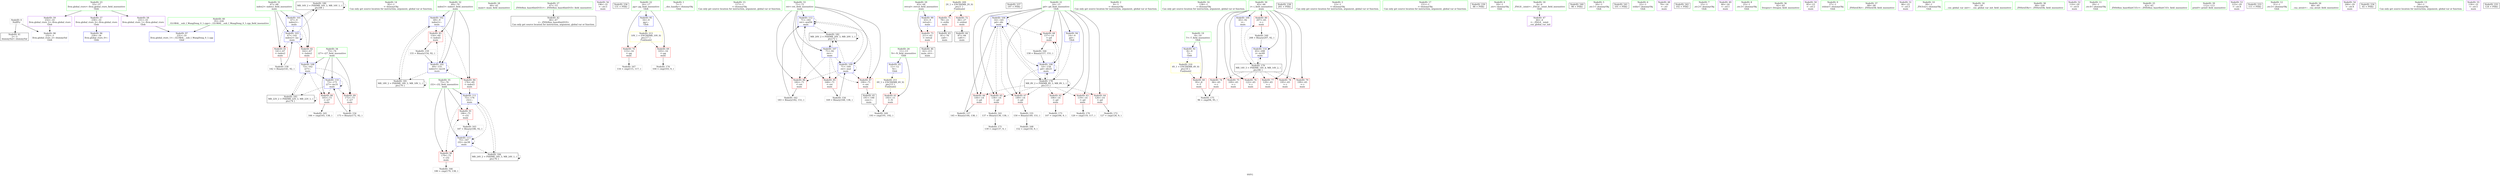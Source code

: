 digraph "SVFG" {
	label="SVFG";

	Node0x557d0a39b110 [shape=record,color=grey,label="{NodeID: 0\nNullPtr}"];
	Node0x557d0a39b110 -> Node0x557d0a3b5a10[style=solid];
	Node0x557d0a39b110 -> Node0x557d0a3b6250[style=solid];
	Node0x557d0a3c5840 [shape=record,color=black,label="{NodeID: 180\nMR_16V_2 = PHI(MR_16V_3, MR_16V_1, )\npts\{68 \}\n}"];
	Node0x557d0a3c5840 -> Node0x557d0a3b64f0[style=dashed];
	Node0x557d0a3c5840 -> Node0x557d0a3c5840[style=dashed];
	Node0x557d0a3b6150 [shape=record,color=blue,label="{NodeID: 97\n231\<--35\nllvm.global_ctors_1\<--_GLOBAL__sub_I_WangDong_0_1.cpp\nGlob }"];
	Node0x557d0a399dc0 [shape=record,color=green,label="{NodeID: 14\n92\<--1\n\<--dummyObj\nCan only get source location for instruction, argument, global var or function.}"];
	Node0x557d0a3bad50 [shape=record,color=blue,label="{NodeID: 111\n75\<--176\ni32\<--\nmain\n}"];
	Node0x557d0a3bad50 -> Node0x557d0a3b92f0[style=dashed];
	Node0x557d0a3bad50 -> Node0x557d0a3b93c0[style=dashed];
	Node0x557d0a3bad50 -> Node0x557d0a3baef0[style=dashed];
	Node0x557d0a3bad50 -> Node0x557d0a3c6c40[style=dashed];
	Node0x557d0a3b4f80 [shape=record,color=green,label="{NodeID: 28\n60\<--61\nmain\<--main_field_insensitive\n}"];
	Node0x557d0a3b5b10 [shape=record,color=black,label="{NodeID: 42\n46\<--47\n\<--_ZNSt8ios_base4InitD1Ev\nCan only get source location for instruction, argument, global var or function.}"];
	Node0x557d0a3b76c0 [shape=record,color=purple,label="{NodeID: 56\n196\<--31\n\<--.str.5\nmain\n}"];
	Node0x557d0a3dbe70 [shape=record,color=black,label="{NodeID: 236\n131 = PHI()\n}"];
	Node0x557d0a3b82b0 [shape=record,color=red,label="{NodeID: 70\n115\<--16\n\<--pg\nmain\n}"];
	Node0x557d0a3b82b0 -> Node0x557d0a3be960[style=solid];
	Node0x557d0a3be960 [shape=record,color=grey,label="{NodeID: 167\n116 = cmp(115, 117, )\n}"];
	Node0x557d0a3b8e10 [shape=record,color=red,label="{NodeID: 84\n176\<--69\n\<--index5\nmain\n}"];
	Node0x557d0a3b8e10 -> Node0x557d0a3bad50[style=solid];
	Node0x557d0a398680 [shape=record,color=green,label="{NodeID: 1\n7\<--1\n__dso_handle\<--dummyObj\nGlob }"];
	Node0x557d0a3c5d40 [shape=record,color=black,label="{NodeID: 181\nMR_18V_2 = PHI(MR_18V_3, MR_18V_1, )\npts\{70 \}\n}"];
	Node0x557d0a3c5d40 -> Node0x557d0a3b65c0[style=dashed];
	Node0x557d0a3c5d40 -> Node0x557d0a3c5d40[style=dashed];
	Node0x557d0a3b6250 [shape=record,color=blue, style = dotted,label="{NodeID: 98\n232\<--3\nllvm.global_ctors_2\<--dummyVal\nGlob }"];
	Node0x557d0a398b00 [shape=record,color=green,label="{NodeID: 15\n117\<--1\n\<--dummyObj\nCan only get source location for instruction, argument, global var or function.}"];
	Node0x557d0a3bae20 [shape=record,color=blue,label="{NodeID: 112\n71\<--183\nret\<--mul36\nmain\n}"];
	Node0x557d0a3bae20 -> Node0x557d0a3b8fb0[style=dashed];
	Node0x557d0a3bae20 -> Node0x557d0a3b9080[style=dashed];
	Node0x557d0a3bae20 -> Node0x557d0a3bae20[style=dashed];
	Node0x557d0a3bae20 -> Node0x557d0a3c6240[style=dashed];
	Node0x557d0a3b5010 [shape=record,color=green,label="{NodeID: 29\n63\<--64\nretval\<--retval_field_insensitive\nmain\n}"];
	Node0x557d0a3b5010 -> Node0x557d0a3b8520[style=solid];
	Node0x557d0a3b5010 -> Node0x557d0a3b6350[style=solid];
	Node0x557d0a3cfd60 [shape=record,color=yellow,style=double,label="{NodeID: 209\n2V_1 = ENCHI(MR_2V_0)\npts\{1 \}\nFun[main]}"];
	Node0x557d0a3cfd60 -> Node0x557d0a3b8380[style=dashed];
	Node0x557d0a3cfd60 -> Node0x557d0a3b8450[style=dashed];
	Node0x557d0a3b5c10 [shape=record,color=black,label="{NodeID: 43\n81\<--78\ncall\<--\nmain\n}"];
	Node0x557d0a3b7790 [shape=record,color=purple,label="{NodeID: 57\n230\<--33\nllvm.global_ctors_0\<--llvm.global_ctors\nGlob }"];
	Node0x557d0a3b7790 -> Node0x557d0a3b6050[style=solid];
	Node0x557d0a3dbf70 [shape=record,color=black,label="{NodeID: 237\n197 = PHI()\n}"];
	Node0x557d0a3b6c50 [shape=record,color=grey,label="{NodeID: 154\n173 = Binary(172, 92, )\n}"];
	Node0x557d0a3b6c50 -> Node0x557d0a3bac80[style=solid];
	Node0x557d0a3b8380 [shape=record,color=red,label="{NodeID: 71\n78\<--22\n\<--stdin\nmain\n}"];
	Node0x557d0a3b8380 -> Node0x557d0a3b5c10[style=solid];
	Node0x557d0a3beae0 [shape=record,color=grey,label="{NodeID: 168\n152 = cmp(150, 9, )\n}"];
	Node0x557d0a3b8ee0 [shape=record,color=red,label="{NodeID: 85\n168\<--71\n\<--ret\nmain\n}"];
	Node0x557d0a3b8ee0 -> Node0x557d0a3b6f50[style=solid];
	Node0x557d0a39acd0 [shape=record,color=green,label="{NodeID: 2\n9\<--1\n\<--dummyObj\nCan only get source location for instruction, argument, global var or function.}"];
	Node0x557d0a3c6240 [shape=record,color=black,label="{NodeID: 182\nMR_20V_2 = PHI(MR_20V_3, MR_20V_1, )\npts\{72 \}\n}"];
	Node0x557d0a3c6240 -> Node0x557d0a3baa10[style=dashed];
	Node0x557d0a3c6240 -> Node0x557d0a3c6240[style=dashed];
	Node0x557d0a3b6350 [shape=record,color=blue,label="{NodeID: 99\n63\<--9\nretval\<--\nmain\n}"];
	Node0x557d0a3b6350 -> Node0x557d0a3b8520[style=dashed];
	Node0x557d0a398bd0 [shape=record,color=green,label="{NodeID: 16\n138\<--1\n\<--dummyObj\nCan only get source location for instruction, argument, global var or function.}"];
	Node0x557d0a3baef0 [shape=record,color=blue,label="{NodeID: 113\n75\<--187\ni32\<--inc38\nmain\n}"];
	Node0x557d0a3baef0 -> Node0x557d0a3b92f0[style=dashed];
	Node0x557d0a3baef0 -> Node0x557d0a3b93c0[style=dashed];
	Node0x557d0a3baef0 -> Node0x557d0a3baef0[style=dashed];
	Node0x557d0a3baef0 -> Node0x557d0a3c6c40[style=dashed];
	Node0x557d0a3b50a0 [shape=record,color=green,label="{NodeID: 30\n65\<--66\ni\<--i_field_insensitive\nmain\n}"];
	Node0x557d0a3b50a0 -> Node0x557d0a3b85f0[style=solid];
	Node0x557d0a3b50a0 -> Node0x557d0a3b86c0[style=solid];
	Node0x557d0a3b50a0 -> Node0x557d0a3b8790[style=solid];
	Node0x557d0a3b50a0 -> Node0x557d0a3b8860[style=solid];
	Node0x557d0a3b50a0 -> Node0x557d0a3b8930[style=solid];
	Node0x557d0a3b50a0 -> Node0x557d0a3b8a00[style=solid];
	Node0x557d0a3b50a0 -> Node0x557d0a3b8ad0[style=solid];
	Node0x557d0a3b50a0 -> Node0x557d0a3b6420[style=solid];
	Node0x557d0a3b50a0 -> Node0x557d0a3bafc0[style=solid];
	Node0x557d0a3d0880 [shape=record,color=yellow,style=double,label="{NodeID: 210\n4V_1 = ENCHI(MR_4V_0)\npts\{10 \}\nFun[main]}"];
	Node0x557d0a3d0880 -> Node0x557d0a3b7a90[style=dashed];
	Node0x557d0a3b5ce0 [shape=record,color=black,label="{NodeID: 44\n87\<--84\ncall1\<--\nmain\n}"];
	Node0x557d0a3b7890 [shape=record,color=purple,label="{NodeID: 58\n231\<--33\nllvm.global_ctors_1\<--llvm.global_ctors\nGlob }"];
	Node0x557d0a3b7890 -> Node0x557d0a3b6150[style=solid];
	Node0x557d0a3dc070 [shape=record,color=black,label="{NodeID: 238\n201 = PHI()\n}"];
	Node0x557d0a3b6dd0 [shape=record,color=grey,label="{NodeID: 155\n150 = Binary(149, 151, )\n}"];
	Node0x557d0a3b6dd0 -> Node0x557d0a3beae0[style=solid];
	Node0x557d0a3b8450 [shape=record,color=red,label="{NodeID: 72\n84\<--27\n\<--stdout\nmain\n}"];
	Node0x557d0a3b8450 -> Node0x557d0a3b5ce0[style=solid];
	Node0x557d0a3bec60 [shape=record,color=grey,label="{NodeID: 169\n193 = cmp(191, 192, )\n}"];
	Node0x557d0a3b8fb0 [shape=record,color=red,label="{NodeID: 86\n182\<--71\n\<--ret\nmain\n}"];
	Node0x557d0a3b8fb0 -> Node0x557d0a3be1e0[style=solid];
	Node0x557d0a397790 [shape=record,color=green,label="{NodeID: 3\n12\<--1\n\<--dummyObj\nCan only get source location for instruction, argument, global var or function.}"];
	Node0x557d0a3c6740 [shape=record,color=black,label="{NodeID: 183\nMR_22V_2 = PHI(MR_22V_3, MR_22V_1, )\npts\{74 \}\n}"];
	Node0x557d0a3c6740 -> Node0x557d0a3baae0[style=dashed];
	Node0x557d0a3c6740 -> Node0x557d0a3c6740[style=dashed];
	Node0x557d0a3b6420 [shape=record,color=blue,label="{NodeID: 100\n65\<--92\ni\<--\nmain\n}"];
	Node0x557d0a3b6420 -> Node0x557d0a3c5340[style=dashed];
	Node0x557d0a398ca0 [shape=record,color=green,label="{NodeID: 17\n151\<--1\n\<--dummyObj\nCan only get source location for instruction, argument, global var or function.}"];
	Node0x557d0a3bafc0 [shape=record,color=blue,label="{NodeID: 114\n65\<--208\ni\<--inc49\nmain\n}"];
	Node0x557d0a3bafc0 -> Node0x557d0a3c5340[style=dashed];
	Node0x557d0a3b5130 [shape=record,color=green,label="{NodeID: 31\n67\<--68\nindex2\<--index2_field_insensitive\nmain\n}"];
	Node0x557d0a3b5130 -> Node0x557d0a3b8ba0[style=solid];
	Node0x557d0a3b5130 -> Node0x557d0a3b8c70[style=solid];
	Node0x557d0a3b5130 -> Node0x557d0a3b64f0[style=solid];
	Node0x557d0a3b5130 -> Node0x557d0a3b6690[style=solid];
	Node0x557d0a3d0960 [shape=record,color=yellow,style=double,label="{NodeID: 211\n6V_1 = ENCHI(MR_6V_0)\npts\{13 \}\nFun[main]}"];
	Node0x557d0a3d0960 -> Node0x557d0a3b7b60[style=dashed];
	Node0x557d0a3b5db0 [shape=record,color=black,label="{NodeID: 45\n191\<--190\nconv\<--\nmain\n}"];
	Node0x557d0a3b5db0 -> Node0x557d0a3bec60[style=solid];
	Node0x557d0a3b7990 [shape=record,color=purple,label="{NodeID: 59\n232\<--33\nllvm.global_ctors_2\<--llvm.global_ctors\nGlob }"];
	Node0x557d0a3b7990 -> Node0x557d0a3b6250[style=solid];
	Node0x557d0a3dcd50 [shape=record,color=black,label="{NodeID: 239\n88 = PHI()\n}"];
	Node0x557d0a3b6f50 [shape=record,color=grey,label="{NodeID: 156\n169 = Binary(168, 138, )\n}"];
	Node0x557d0a3b6f50 -> Node0x557d0a3babb0[style=solid];
	Node0x557d0a3b8520 [shape=record,color=red,label="{NodeID: 73\n211\<--63\n\<--retval\nmain\n}"];
	Node0x557d0a3b8520 -> Node0x557d0a3b5e80[style=solid];
	Node0x557d0a3bede0 [shape=record,color=grey,label="{NodeID: 170\n120 = cmp(119, 117, )\n}"];
	Node0x557d0a3b9080 [shape=record,color=red,label="{NodeID: 87\n190\<--71\n\<--ret\nmain\n}"];
	Node0x557d0a3b9080 -> Node0x557d0a3b5db0[style=solid];
	Node0x557d0a39a270 [shape=record,color=green,label="{NodeID: 4\n18\<--1\n.str\<--dummyObj\nGlob }"];
	Node0x557d0a3c6c40 [shape=record,color=black,label="{NodeID: 184\nMR_24V_2 = PHI(MR_24V_3, MR_24V_1, )\npts\{76 \}\n}"];
	Node0x557d0a3c6c40 -> Node0x557d0a3bad50[style=dashed];
	Node0x557d0a3c6c40 -> Node0x557d0a3c6c40[style=dashed];
	Node0x557d0a3b64f0 [shape=record,color=blue,label="{NodeID: 101\n67\<--9\nindex2\<--\nmain\n}"];
	Node0x557d0a3b64f0 -> Node0x557d0a3b8ba0[style=dashed];
	Node0x557d0a3b64f0 -> Node0x557d0a3b8c70[style=dashed];
	Node0x557d0a3b64f0 -> Node0x557d0a3b6690[style=dashed];
	Node0x557d0a3b64f0 -> Node0x557d0a3c5840[style=dashed];
	Node0x557d0a399e90 [shape=record,color=green,label="{NodeID: 18\n4\<--6\n_ZStL8__ioinit\<--_ZStL8__ioinit_field_insensitive\nGlob }"];
	Node0x557d0a399e90 -> Node0x557d0a3b5f50[style=solid];
	Node0x557d0a3b5200 [shape=record,color=green,label="{NodeID: 32\n69\<--70\nindex5\<--index5_field_insensitive\nmain\n}"];
	Node0x557d0a3b5200 -> Node0x557d0a3b8d40[style=solid];
	Node0x557d0a3b5200 -> Node0x557d0a3b8e10[style=solid];
	Node0x557d0a3b5200 -> Node0x557d0a3b65c0[style=solid];
	Node0x557d0a3b5200 -> Node0x557d0a3ba870[style=solid];
	Node0x557d0a3b5e80 [shape=record,color=black,label="{NodeID: 46\n62\<--211\nmain_ret\<--\nmain\n}"];
	Node0x557d0a3b7a90 [shape=record,color=red,label="{NodeID: 60\n95\<--8\n\<--T\nmain\n}"];
	Node0x557d0a3b7a90 -> Node0x557d0a3bf560[style=solid];
	Node0x557d0a3dce50 [shape=record,color=black,label="{NodeID: 240\n98 = PHI()\n}"];
	Node0x557d0a3bda60 [shape=record,color=grey,label="{NodeID: 157\n145 = Binary(144, 138, )\n}"];
	Node0x557d0a3bda60 -> Node0x557d0a3b6760[style=solid];
	Node0x557d0a3b85f0 [shape=record,color=red,label="{NodeID: 74\n94\<--65\n\<--i\nmain\n}"];
	Node0x557d0a3b85f0 -> Node0x557d0a3bf560[style=solid];
	Node0x557d0a3bef60 [shape=record,color=grey,label="{NodeID: 171\n139 = cmp(137, 9, )\n}"];
	Node0x557d0a3b9150 [shape=record,color=red,label="{NodeID: 88\n165\<--73\n\<--i27\nmain\n}"];
	Node0x557d0a3b9150 -> Node0x557d0a3be660[style=solid];
	Node0x557d0a399b40 [shape=record,color=green,label="{NodeID: 5\n20\<--1\n.str.1\<--dummyObj\nGlob }"];
	Node0x557d0a3b65c0 [shape=record,color=blue,label="{NodeID: 102\n69\<--9\nindex5\<--\nmain\n}"];
	Node0x557d0a3b65c0 -> Node0x557d0a3b8d40[style=dashed];
	Node0x557d0a3b65c0 -> Node0x557d0a3b8e10[style=dashed];
	Node0x557d0a3b65c0 -> Node0x557d0a3ba870[style=dashed];
	Node0x557d0a3b65c0 -> Node0x557d0a3c5d40[style=dashed];
	Node0x557d0a399f60 [shape=record,color=green,label="{NodeID: 19\n8\<--10\nT\<--T_field_insensitive\nGlob }"];
	Node0x557d0a399f60 -> Node0x557d0a3b7a90[style=solid];
	Node0x557d0a399f60 -> Node0x557d0a3b9490[style=solid];
	Node0x557d0a3b52d0 [shape=record,color=green,label="{NodeID: 33\n71\<--72\nret\<--ret_field_insensitive\nmain\n}"];
	Node0x557d0a3b52d0 -> Node0x557d0a3b8ee0[style=solid];
	Node0x557d0a3b52d0 -> Node0x557d0a3b8fb0[style=solid];
	Node0x557d0a3b52d0 -> Node0x557d0a3b9080[style=solid];
	Node0x557d0a3b52d0 -> Node0x557d0a3baa10[style=solid];
	Node0x557d0a3b52d0 -> Node0x557d0a3babb0[style=solid];
	Node0x557d0a3b52d0 -> Node0x557d0a3bae20[style=solid];
	Node0x557d0a3d0b20 [shape=record,color=yellow,style=double,label="{NodeID: 213\n10V_1 = ENCHI(MR_10V_0)\npts\{17 \}\nFun[main]}"];
	Node0x557d0a3d0b20 -> Node0x557d0a3b81e0[style=dashed];
	Node0x557d0a3d0b20 -> Node0x557d0a3b82b0[style=dashed];
	Node0x557d0a3b5f50 [shape=record,color=purple,label="{NodeID: 47\n44\<--4\n\<--_ZStL8__ioinit\n__cxx_global_var_init\n}"];
	Node0x557d0a3b7b60 [shape=record,color=red,label="{NodeID: 61\n192\<--11\n\<--N\nmain\n}"];
	Node0x557d0a3b7b60 -> Node0x557d0a3bec60[style=solid];
	Node0x557d0a3dcfb0 [shape=record,color=black,label="{NodeID: 241\n101 = PHI()\n}"];
	Node0x557d0a3bdbe0 [shape=record,color=grey,label="{NodeID: 158\n142 = Binary(141, 92, )\n}"];
	Node0x557d0a3bdbe0 -> Node0x557d0a3b6690[style=solid];
	Node0x557d0a3b86c0 [shape=record,color=red,label="{NodeID: 75\n109\<--65\n\<--i\nmain\n}"];
	Node0x557d0a3bf0e0 [shape=record,color=grey,label="{NodeID: 172\n127 = cmp(126, 9, )\n}"];
	Node0x557d0a3b9220 [shape=record,color=red,label="{NodeID: 89\n172\<--73\n\<--i27\nmain\n}"];
	Node0x557d0a3b9220 -> Node0x557d0a3b6c50[style=solid];
	Node0x557d0a398920 [shape=record,color=green,label="{NodeID: 6\n22\<--1\nstdin\<--dummyObj\nGlob }"];
	Node0x557d0a3b6690 [shape=record,color=blue,label="{NodeID: 103\n67\<--142\nindex2\<--inc\nmain\n}"];
	Node0x557d0a3b6690 -> Node0x557d0a3b8ba0[style=dashed];
	Node0x557d0a3b6690 -> Node0x557d0a3b8c70[style=dashed];
	Node0x557d0a3b6690 -> Node0x557d0a3b6690[style=dashed];
	Node0x557d0a3b6690 -> Node0x557d0a3c5840[style=dashed];
	Node0x557d0a39a030 [shape=record,color=green,label="{NodeID: 20\n11\<--13\nN\<--N_field_insensitive\nGlob }"];
	Node0x557d0a39a030 -> Node0x557d0a3b7b60[style=solid];
	Node0x557d0a39a030 -> Node0x557d0a3b9590[style=solid];
	Node0x557d0a3b53a0 [shape=record,color=green,label="{NodeID: 34\n73\<--74\ni27\<--i27_field_insensitive\nmain\n}"];
	Node0x557d0a3b53a0 -> Node0x557d0a3b9150[style=solid];
	Node0x557d0a3b53a0 -> Node0x557d0a3b9220[style=solid];
	Node0x557d0a3b53a0 -> Node0x557d0a3baae0[style=solid];
	Node0x557d0a3b53a0 -> Node0x557d0a3bac80[style=solid];
	Node0x557d0a3b7040 [shape=record,color=purple,label="{NodeID: 48\n79\<--18\n\<--.str\nmain\n}"];
	Node0x557d0a3b7c30 [shape=record,color=red,label="{NodeID: 62\n106\<--14\n\<--pd\nmain\n}"];
	Node0x557d0a3b7c30 -> Node0x557d0a3bf260[style=solid];
	Node0x557d0a3dd0b0 [shape=record,color=black,label="{NodeID: 242\n102 = PHI()\n}"];
	Node0x557d0a3bdd60 [shape=record,color=grey,label="{NodeID: 159\n155 = Binary(154, 92, )\n}"];
	Node0x557d0a3bdd60 -> Node0x557d0a3ba870[style=solid];
	Node0x557d0a3b8790 [shape=record,color=red,label="{NodeID: 76\n122\<--65\n\<--i\nmain\n}"];
	Node0x557d0a3bf260 [shape=record,color=grey,label="{NodeID: 173\n107 = cmp(106, 9, )\n}"];
	Node0x557d0a3b92f0 [shape=record,color=red,label="{NodeID: 90\n179\<--75\n\<--i32\nmain\n}"];
	Node0x557d0a3b92f0 -> Node0x557d0a3be7e0[style=solid];
	Node0x557d0a3989b0 [shape=record,color=green,label="{NodeID: 7\n23\<--1\n.str.2\<--dummyObj\nGlob }"];
	Node0x557d0a3b6760 [shape=record,color=blue,label="{NodeID: 104\n14\<--145\npd\<--div\nmain\n}"];
	Node0x557d0a3b6760 -> Node0x557d0a3b7ea0[style=dashed];
	Node0x557d0a3b6760 -> Node0x557d0a3b7f70[style=dashed];
	Node0x557d0a3b6760 -> Node0x557d0a3b8040[style=dashed];
	Node0x557d0a3b6760 -> Node0x557d0a3b8110[style=dashed];
	Node0x557d0a3b6760 -> Node0x557d0a3b6760[style=dashed];
	Node0x557d0a3b6760 -> Node0x557d0a3ba940[style=dashed];
	Node0x557d0a3b6760 -> Node0x557d0a3c4e40[style=dashed];
	Node0x557d0a39a100 [shape=record,color=green,label="{NodeID: 21\n14\<--15\npd\<--pd_field_insensitive\nGlob }"];
	Node0x557d0a39a100 -> Node0x557d0a3b7c30[style=solid];
	Node0x557d0a39a100 -> Node0x557d0a3b7d00[style=solid];
	Node0x557d0a39a100 -> Node0x557d0a3b7dd0[style=solid];
	Node0x557d0a39a100 -> Node0x557d0a3b7ea0[style=solid];
	Node0x557d0a39a100 -> Node0x557d0a3b7f70[style=solid];
	Node0x557d0a39a100 -> Node0x557d0a3b8040[style=solid];
	Node0x557d0a39a100 -> Node0x557d0a3b8110[style=solid];
	Node0x557d0a39a100 -> Node0x557d0a3b9690[style=solid];
	Node0x557d0a39a100 -> Node0x557d0a3b6760[style=solid];
	Node0x557d0a39a100 -> Node0x557d0a3ba940[style=solid];
	Node0x557d0a3b5470 [shape=record,color=green,label="{NodeID: 35\n75\<--76\ni32\<--i32_field_insensitive\nmain\n}"];
	Node0x557d0a3b5470 -> Node0x557d0a3b92f0[style=solid];
	Node0x557d0a3b5470 -> Node0x557d0a3b93c0[style=solid];
	Node0x557d0a3b5470 -> Node0x557d0a3bad50[style=solid];
	Node0x557d0a3b5470 -> Node0x557d0a3baef0[style=solid];
	Node0x557d0a3b7110 [shape=record,color=purple,label="{NodeID: 49\n80\<--20\n\<--.str.1\nmain\n}"];
	Node0x557d0a3b7d00 [shape=record,color=red,label="{NodeID: 63\n119\<--14\n\<--pd\nmain\n}"];
	Node0x557d0a3b7d00 -> Node0x557d0a3bede0[style=solid];
	Node0x557d0a3bdee0 [shape=record,color=grey,label="{NodeID: 160\n208 = Binary(207, 92, )\n}"];
	Node0x557d0a3bdee0 -> Node0x557d0a3bafc0[style=solid];
	Node0x557d0a3b8860 [shape=record,color=red,label="{NodeID: 77\n129\<--65\n\<--i\nmain\n}"];
	Node0x557d0a3bf3e0 [shape=record,color=grey,label="{NodeID: 174\n104 = cmp(103, 9, )\n}"];
	Node0x557d0a3b93c0 [shape=record,color=red,label="{NodeID: 91\n186\<--75\n\<--i32\nmain\n}"];
	Node0x557d0a3b93c0 -> Node0x557d0a3be360[style=solid];
	Node0x557d0a39a740 [shape=record,color=green,label="{NodeID: 8\n25\<--1\n.str.3\<--dummyObj\nGlob }"];
	Node0x557d0a3ba870 [shape=record,color=blue,label="{NodeID: 105\n69\<--155\nindex5\<--inc24\nmain\n}"];
	Node0x557d0a3ba870 -> Node0x557d0a3b8d40[style=dashed];
	Node0x557d0a3ba870 -> Node0x557d0a3b8e10[style=dashed];
	Node0x557d0a3ba870 -> Node0x557d0a3ba870[style=dashed];
	Node0x557d0a3ba870 -> Node0x557d0a3c5d40[style=dashed];
	Node0x557d0a3995c0 [shape=record,color=green,label="{NodeID: 22\n16\<--17\npg\<--pg_field_insensitive\nGlob }"];
	Node0x557d0a3995c0 -> Node0x557d0a3b81e0[style=solid];
	Node0x557d0a3995c0 -> Node0x557d0a3b82b0[style=solid];
	Node0x557d0a3995c0 -> Node0x557d0a3b9790[style=solid];
	Node0x557d0a3b5540 [shape=record,color=green,label="{NodeID: 36\n82\<--83\nfreopen\<--freopen_field_insensitive\n}"];
	Node0x557d0a3b71e0 [shape=record,color=purple,label="{NodeID: 50\n85\<--23\n\<--.str.2\nmain\n}"];
	Node0x557d0a3b7dd0 [shape=record,color=red,label="{NodeID: 64\n126\<--14\n\<--pd\nmain\n}"];
	Node0x557d0a3b7dd0 -> Node0x557d0a3bf0e0[style=solid];
	Node0x557d0a3be060 [shape=record,color=grey,label="{NodeID: 161\n137 = Binary(136, 138, )\n}"];
	Node0x557d0a3be060 -> Node0x557d0a3bef60[style=solid];
	Node0x557d0a3b8930 [shape=record,color=red,label="{NodeID: 78\n195\<--65\n\<--i\nmain\n}"];
	Node0x557d0a3bf560 [shape=record,color=grey,label="{NodeID: 175\n96 = cmp(94, 95, )\n}"];
	Node0x557d0a3b9490 [shape=record,color=blue,label="{NodeID: 92\n8\<--9\nT\<--\nGlob }"];
	Node0x557d0a3b9490 -> Node0x557d0a3d0880[style=dashed];
	Node0x557d0a39a7d0 [shape=record,color=green,label="{NodeID: 9\n27\<--1\nstdout\<--dummyObj\nGlob }"];
	Node0x557d0a3ba940 [shape=record,color=blue,label="{NodeID: 106\n14\<--158\npd\<--div25\nmain\n}"];
	Node0x557d0a3ba940 -> Node0x557d0a3b8040[style=dashed];
	Node0x557d0a3ba940 -> Node0x557d0a3b8110[style=dashed];
	Node0x557d0a3ba940 -> Node0x557d0a3ba940[style=dashed];
	Node0x557d0a3ba940 -> Node0x557d0a3c4e40[style=dashed];
	Node0x557d0a399690 [shape=record,color=green,label="{NodeID: 23\n33\<--37\nllvm.global_ctors\<--llvm.global_ctors_field_insensitive\nGlob }"];
	Node0x557d0a399690 -> Node0x557d0a3b7790[style=solid];
	Node0x557d0a399690 -> Node0x557d0a3b7890[style=solid];
	Node0x557d0a399690 -> Node0x557d0a3b7990[style=solid];
	Node0x557d0a3b5610 [shape=record,color=green,label="{NodeID: 37\n89\<--90\n_ZNSirsERi\<--_ZNSirsERi_field_insensitive\n}"];
	Node0x557d0a3b72b0 [shape=record,color=purple,label="{NodeID: 51\n86\<--25\n\<--.str.3\nmain\n}"];
	Node0x557d0a3b7ea0 [shape=record,color=red,label="{NodeID: 65\n136\<--14\n\<--pd\nmain\n}"];
	Node0x557d0a3b7ea0 -> Node0x557d0a3be060[style=solid];
	Node0x557d0a3be1e0 [shape=record,color=grey,label="{NodeID: 162\n183 = Binary(182, 151, )\n}"];
	Node0x557d0a3be1e0 -> Node0x557d0a3bae20[style=solid];
	Node0x557d0a3b8a00 [shape=record,color=red,label="{NodeID: 79\n199\<--65\n\<--i\nmain\n}"];
	Node0x557d0a3b9590 [shape=record,color=blue,label="{NodeID: 93\n11\<--12\nN\<--\nGlob }"];
	Node0x557d0a3b9590 -> Node0x557d0a3d0960[style=dashed];
	Node0x557d0a39a4d0 [shape=record,color=green,label="{NodeID: 10\n28\<--1\n_ZSt3cin\<--dummyObj\nGlob }"];
	Node0x557d0a3baa10 [shape=record,color=blue,label="{NodeID: 107\n71\<--92\nret\<--\nmain\n}"];
	Node0x557d0a3baa10 -> Node0x557d0a3b8ee0[style=dashed];
	Node0x557d0a3baa10 -> Node0x557d0a3b8fb0[style=dashed];
	Node0x557d0a3baa10 -> Node0x557d0a3b9080[style=dashed];
	Node0x557d0a3baa10 -> Node0x557d0a3babb0[style=dashed];
	Node0x557d0a3baa10 -> Node0x557d0a3bae20[style=dashed];
	Node0x557d0a3baa10 -> Node0x557d0a3c6240[style=dashed];
	Node0x557d0a399760 [shape=record,color=green,label="{NodeID: 24\n38\<--39\n__cxx_global_var_init\<--__cxx_global_var_init_field_insensitive\n}"];
	Node0x557d0a3b5710 [shape=record,color=green,label="{NodeID: 38\n99\<--100\n_ZNSirsERx\<--_ZNSirsERx_field_insensitive\n}"];
	Node0x557d0a3b7380 [shape=record,color=purple,label="{NodeID: 52\n110\<--29\n\<--.str.4\nmain\n}"];
	Node0x557d0a3b7f70 [shape=record,color=red,label="{NodeID: 66\n144\<--14\n\<--pd\nmain\n}"];
	Node0x557d0a3b7f70 -> Node0x557d0a3bda60[style=solid];
	Node0x557d0a3be360 [shape=record,color=grey,label="{NodeID: 163\n187 = Binary(186, 92, )\n}"];
	Node0x557d0a3be360 -> Node0x557d0a3baef0[style=solid];
	Node0x557d0a3b8ad0 [shape=record,color=red,label="{NodeID: 80\n207\<--65\n\<--i\nmain\n}"];
	Node0x557d0a3b8ad0 -> Node0x557d0a3bdee0[style=solid];
	Node0x557d0a3b9690 [shape=record,color=blue,label="{NodeID: 94\n14\<--9\npd\<--\nGlob }"];
	Node0x557d0a3b9690 -> Node0x557d0a3c4e40[style=dashed];
	Node0x557d0a39a5a0 [shape=record,color=green,label="{NodeID: 11\n29\<--1\n.str.4\<--dummyObj\nGlob }"];
	Node0x557d0a3baae0 [shape=record,color=blue,label="{NodeID: 108\n73\<--162\ni27\<--\nmain\n}"];
	Node0x557d0a3baae0 -> Node0x557d0a3b9150[style=dashed];
	Node0x557d0a3baae0 -> Node0x557d0a3b9220[style=dashed];
	Node0x557d0a3baae0 -> Node0x557d0a3bac80[style=dashed];
	Node0x557d0a3baae0 -> Node0x557d0a3c6740[style=dashed];
	Node0x557d0a399830 [shape=record,color=green,label="{NodeID: 25\n42\<--43\n_ZNSt8ios_base4InitC1Ev\<--_ZNSt8ios_base4InitC1Ev_field_insensitive\n}"];
	Node0x557d0a3b5810 [shape=record,color=green,label="{NodeID: 39\n112\<--113\nprintf\<--printf_field_insensitive\n}"];
	Node0x557d0a3b7450 [shape=record,color=purple,label="{NodeID: 53\n123\<--29\n\<--.str.4\nmain\n}"];
	Node0x557d0a1adb00 [shape=record,color=black,label="{NodeID: 233\n111 = PHI()\n}"];
	Node0x557d0a3b8040 [shape=record,color=red,label="{NodeID: 67\n149\<--14\n\<--pd\nmain\n}"];
	Node0x557d0a3b8040 -> Node0x557d0a3b6dd0[style=solid];
	Node0x557d0a3be4e0 [shape=record,color=grey,label="{NodeID: 164\n158 = Binary(157, 151, )\n}"];
	Node0x557d0a3be4e0 -> Node0x557d0a3ba940[style=solid];
	Node0x557d0a3b8ba0 [shape=record,color=red,label="{NodeID: 81\n141\<--67\n\<--index2\nmain\n}"];
	Node0x557d0a3b8ba0 -> Node0x557d0a3bdbe0[style=solid];
	Node0x557d0a3c4e40 [shape=record,color=black,label="{NodeID: 178\nMR_8V_2 = PHI(MR_8V_3, MR_8V_1, )\npts\{15 \}\n}"];
	Node0x557d0a3c4e40 -> Node0x557d0a3b7c30[style=dashed];
	Node0x557d0a3c4e40 -> Node0x557d0a3b7d00[style=dashed];
	Node0x557d0a3c4e40 -> Node0x557d0a3b7dd0[style=dashed];
	Node0x557d0a3c4e40 -> Node0x557d0a3b7ea0[style=dashed];
	Node0x557d0a3c4e40 -> Node0x557d0a3b7f70[style=dashed];
	Node0x557d0a3c4e40 -> Node0x557d0a3b8040[style=dashed];
	Node0x557d0a3c4e40 -> Node0x557d0a3b8110[style=dashed];
	Node0x557d0a3c4e40 -> Node0x557d0a3b6760[style=dashed];
	Node0x557d0a3c4e40 -> Node0x557d0a3ba940[style=dashed];
	Node0x557d0a3c4e40 -> Node0x557d0a3c4e40[style=dashed];
	Node0x557d0a3b9790 [shape=record,color=blue,label="{NodeID: 95\n16\<--9\npg\<--\nGlob }"];
	Node0x557d0a3b9790 -> Node0x557d0a3d0b20[style=dashed];
	Node0x557d0a399c20 [shape=record,color=green,label="{NodeID: 12\n31\<--1\n.str.5\<--dummyObj\nGlob }"];
	Node0x557d0a3babb0 [shape=record,color=blue,label="{NodeID: 109\n71\<--169\nret\<--mul\nmain\n}"];
	Node0x557d0a3babb0 -> Node0x557d0a3b8ee0[style=dashed];
	Node0x557d0a3babb0 -> Node0x557d0a3b8fb0[style=dashed];
	Node0x557d0a3babb0 -> Node0x557d0a3b9080[style=dashed];
	Node0x557d0a3babb0 -> Node0x557d0a3babb0[style=dashed];
	Node0x557d0a3babb0 -> Node0x557d0a3bae20[style=dashed];
	Node0x557d0a3babb0 -> Node0x557d0a3c6240[style=dashed];
	Node0x557d0a399900 [shape=record,color=green,label="{NodeID: 26\n48\<--49\n__cxa_atexit\<--__cxa_atexit_field_insensitive\n}"];
	Node0x557d0a3b5910 [shape=record,color=green,label="{NodeID: 40\n35\<--226\n_GLOBAL__sub_I_WangDong_0_1.cpp\<--_GLOBAL__sub_I_WangDong_0_1.cpp_field_insensitive\n}"];
	Node0x557d0a3b5910 -> Node0x557d0a3b6150[style=solid];
	Node0x557d0a3b7520 [shape=record,color=purple,label="{NodeID: 54\n200\<--29\n\<--.str.4\nmain\n}"];
	Node0x557d0a3dbc70 [shape=record,color=black,label="{NodeID: 234\n45 = PHI()\n}"];
	Node0x557d0a3b8110 [shape=record,color=red,label="{NodeID: 68\n157\<--14\n\<--pd\nmain\n}"];
	Node0x557d0a3b8110 -> Node0x557d0a3be4e0[style=solid];
	Node0x557d0a3be660 [shape=record,color=grey,label="{NodeID: 165\n166 = cmp(165, 138, )\n}"];
	Node0x557d0a3b8c70 [shape=record,color=red,label="{NodeID: 82\n162\<--67\n\<--index2\nmain\n}"];
	Node0x557d0a3b8c70 -> Node0x557d0a3baae0[style=solid];
	Node0x557d0a3c5340 [shape=record,color=black,label="{NodeID: 179\nMR_14V_3 = PHI(MR_14V_4, MR_14V_2, )\npts\{66 \}\n}"];
	Node0x557d0a3c5340 -> Node0x557d0a3b85f0[style=dashed];
	Node0x557d0a3c5340 -> Node0x557d0a3b86c0[style=dashed];
	Node0x557d0a3c5340 -> Node0x557d0a3b8790[style=dashed];
	Node0x557d0a3c5340 -> Node0x557d0a3b8860[style=dashed];
	Node0x557d0a3c5340 -> Node0x557d0a3b8930[style=dashed];
	Node0x557d0a3c5340 -> Node0x557d0a3b8a00[style=dashed];
	Node0x557d0a3c5340 -> Node0x557d0a3b8ad0[style=dashed];
	Node0x557d0a3c5340 -> Node0x557d0a3bafc0[style=dashed];
	Node0x557d0a3b6050 [shape=record,color=blue,label="{NodeID: 96\n230\<--34\nllvm.global_ctors_0\<--\nGlob }"];
	Node0x557d0a399cf0 [shape=record,color=green,label="{NodeID: 13\n34\<--1\n\<--dummyObj\nCan only get source location for instruction, argument, global var or function.}"];
	Node0x557d0a3bac80 [shape=record,color=blue,label="{NodeID: 110\n73\<--173\ni27\<--inc31\nmain\n}"];
	Node0x557d0a3bac80 -> Node0x557d0a3b9150[style=dashed];
	Node0x557d0a3bac80 -> Node0x557d0a3b9220[style=dashed];
	Node0x557d0a3bac80 -> Node0x557d0a3bac80[style=dashed];
	Node0x557d0a3bac80 -> Node0x557d0a3c6740[style=dashed];
	Node0x557d0a3999d0 [shape=record,color=green,label="{NodeID: 27\n47\<--53\n_ZNSt8ios_base4InitD1Ev\<--_ZNSt8ios_base4InitD1Ev_field_insensitive\n}"];
	Node0x557d0a3999d0 -> Node0x557d0a3b5b10[style=solid];
	Node0x557d0a3b5a10 [shape=record,color=black,label="{NodeID: 41\n2\<--3\ndummyVal\<--dummyVal\n}"];
	Node0x557d0a3b75f0 [shape=record,color=purple,label="{NodeID: 55\n130\<--31\n\<--.str.5\nmain\n}"];
	Node0x557d0a3dbd70 [shape=record,color=black,label="{NodeID: 235\n124 = PHI()\n}"];
	Node0x557d0a3b81e0 [shape=record,color=red,label="{NodeID: 69\n103\<--16\n\<--pg\nmain\n}"];
	Node0x557d0a3b81e0 -> Node0x557d0a3bf3e0[style=solid];
	Node0x557d0a3be7e0 [shape=record,color=grey,label="{NodeID: 166\n180 = cmp(179, 138, )\n}"];
	Node0x557d0a3b8d40 [shape=record,color=red,label="{NodeID: 83\n154\<--69\n\<--index5\nmain\n}"];
	Node0x557d0a3b8d40 -> Node0x557d0a3bdd60[style=solid];
}
